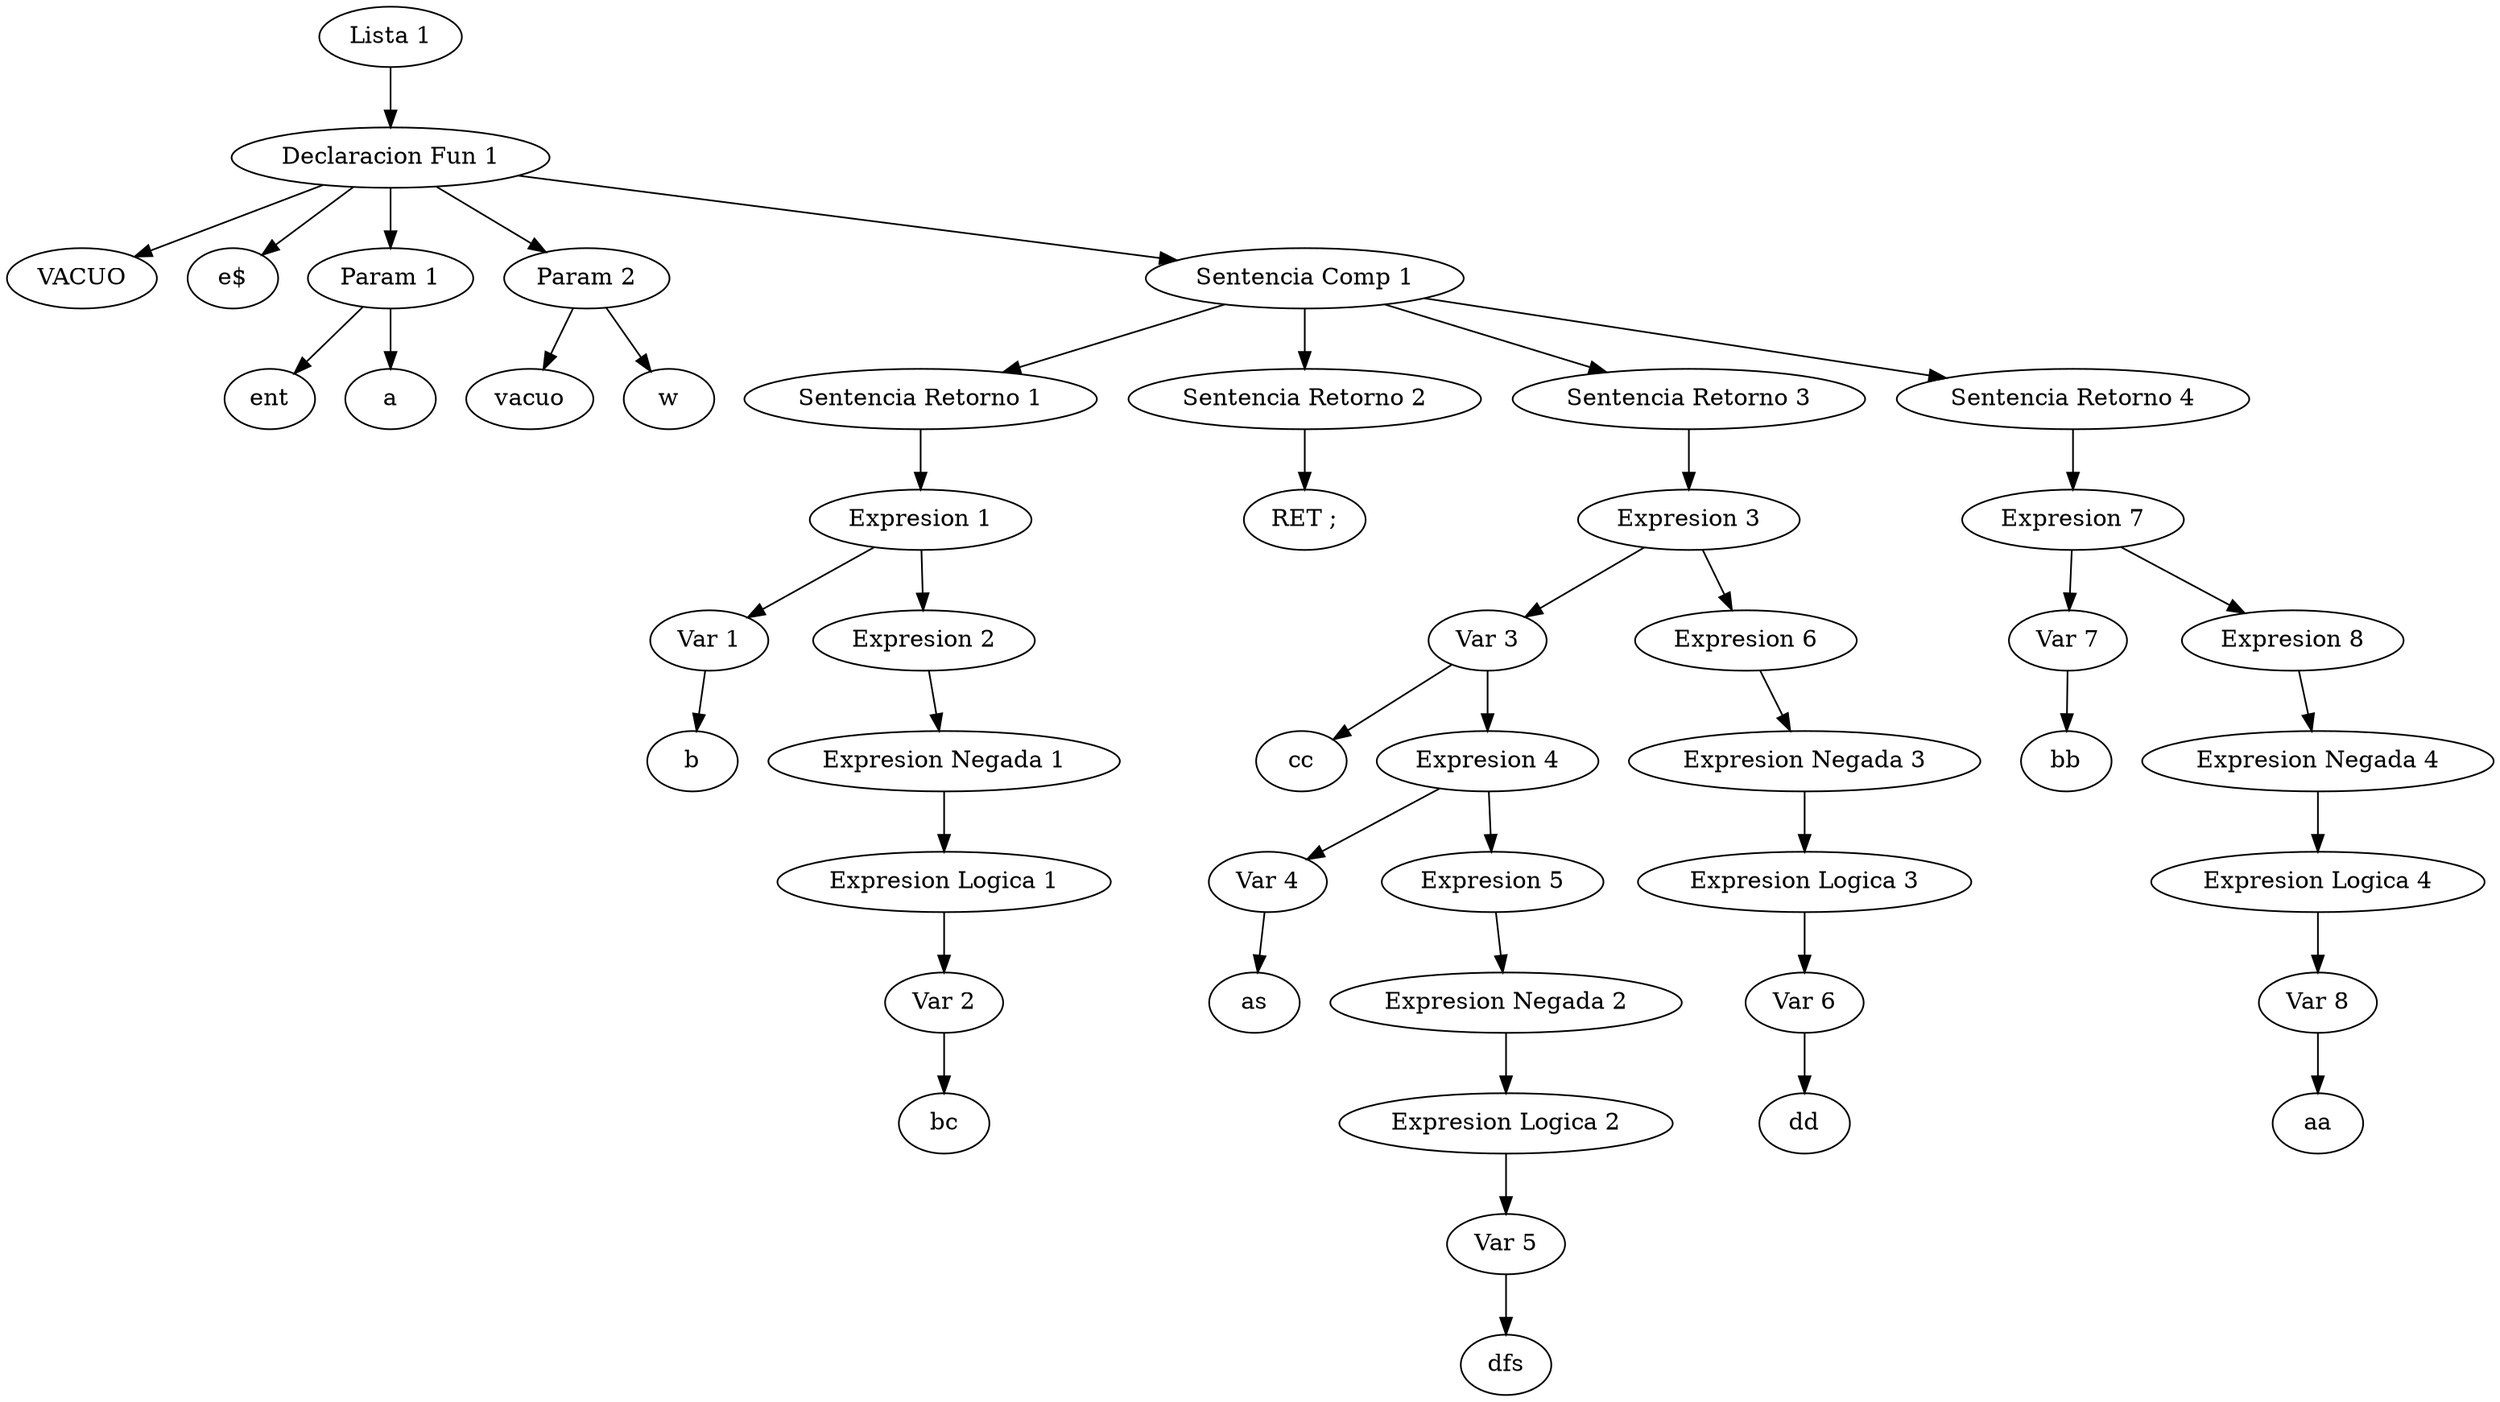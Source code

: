 digraph G {
	"Lista 1" -> "Declaracion Fun 1"
	1 [label="VACUO"]
	"Declaracion Fun 1" -> 1
	2 [label="e$"]
	"Declaracion Fun 1" -> 2
	"Declaracion Fun 1" -> "Param 1"
	3 [label="ent"]
	"Param 1" -> 3
	4 [label="a"]
	"Param 1" -> 4
	"Declaracion Fun 1" -> "Param 2"
	5 [label="vacuo"]
	"Param 2" -> 5
	6 [label="w"]
	"Param 2" -> 6
	"Declaracion Fun 1" -> "Sentencia Comp 1"
	"Sentencia Comp 1" -> "Sentencia Retorno 1"
	"Sentencia Retorno 1" -> "Expresion 1"
	"Expresion 1" -> "Var 1"
	7 [label="b"]
	"Var 1" -> 7
	"Expresion 1" -> "Expresion 2"
	"Expresion 2" -> "Expresion Negada 1"
	"Expresion Negada 1" -> "Expresion Logica 1"
	"Expresion Logica 1" -> "Var 2"
	8 [label="bc"]
	"Var 2" -> 8
	"Sentencia Comp 1" -> "Sentencia Retorno 2"
	9 [label="RET ;"]
	"Sentencia Retorno 2" -> 9
	"Sentencia Comp 1" -> "Sentencia Retorno 3"
	"Sentencia Retorno 3" -> "Expresion 3"
	"Expresion 3" -> "Var 3"
	10 [label="cc"]
	"Var 3" -> 10
	"Var 3" -> "Expresion 4"
	"Expresion 4" -> "Var 4"
	11 [label="as"]
	"Var 4" -> 11
	"Expresion 4" -> "Expresion 5"
	"Expresion 5" -> "Expresion Negada 2"
	"Expresion Negada 2" -> "Expresion Logica 2"
	"Expresion Logica 2" -> "Var 5"
	12 [label="dfs"]
	"Var 5" -> 12
	"Expresion 3" -> "Expresion 6"
	"Expresion 6" -> "Expresion Negada 3"
	"Expresion Negada 3" -> "Expresion Logica 3"
	"Expresion Logica 3" -> "Var 6"
	13 [label="dd"]
	"Var 6" -> 13
	"Sentencia Comp 1" -> "Sentencia Retorno 4"
	"Sentencia Retorno 4" -> "Expresion 7"
	"Expresion 7" -> "Var 7"
	14 [label="bb"]
	"Var 7" -> 14
	"Expresion 7" -> "Expresion 8"
	"Expresion 8" -> "Expresion Negada 4"
	"Expresion Negada 4" -> "Expresion Logica 4"
	"Expresion Logica 4" -> "Var 8"
	15 [label="aa"]
	"Var 8" -> 15
}